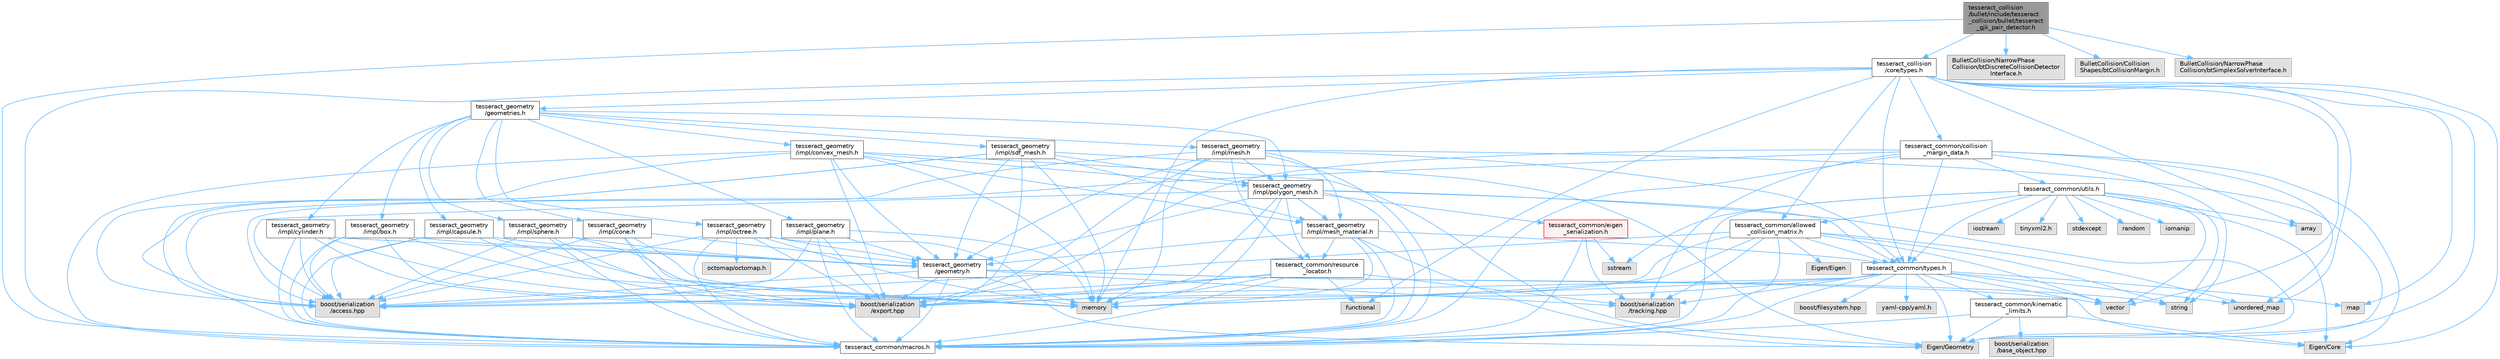digraph "tesseract_collision/bullet/include/tesseract_collision/bullet/tesseract_gjk_pair_detector.h"
{
 // LATEX_PDF_SIZE
  bgcolor="transparent";
  edge [fontname=Helvetica,fontsize=10,labelfontname=Helvetica,labelfontsize=10];
  node [fontname=Helvetica,fontsize=10,shape=box,height=0.2,width=0.4];
  Node1 [label="tesseract_collision\l/bullet/include/tesseract\l_collision/bullet/tesseract\l_gjk_pair_detector.h",height=0.2,width=0.4,color="gray40", fillcolor="grey60", style="filled", fontcolor="black",tooltip=" "];
  Node1 -> Node2 [color="steelblue1",style="solid"];
  Node2 [label="tesseract_common/macros.h",height=0.2,width=0.4,color="grey40", fillcolor="white", style="filled",URL="$de/d3c/macros_8h.html",tooltip="Common Tesseract Macros."];
  Node1 -> Node3 [color="steelblue1",style="solid"];
  Node3 [label="BulletCollision/NarrowPhase\lCollision/btDiscreteCollisionDetector\lInterface.h",height=0.2,width=0.4,color="grey60", fillcolor="#E0E0E0", style="filled",tooltip=" "];
  Node1 -> Node4 [color="steelblue1",style="solid"];
  Node4 [label="BulletCollision/Collision\lShapes/btCollisionMargin.h",height=0.2,width=0.4,color="grey60", fillcolor="#E0E0E0", style="filled",tooltip=" "];
  Node1 -> Node5 [color="steelblue1",style="solid"];
  Node5 [label="BulletCollision/NarrowPhase\lCollision/btSimplexSolverInterface.h",height=0.2,width=0.4,color="grey60", fillcolor="#E0E0E0", style="filled",tooltip=" "];
  Node1 -> Node6 [color="steelblue1",style="solid"];
  Node6 [label="tesseract_collision\l/core/types.h",height=0.2,width=0.4,color="grey40", fillcolor="white", style="filled",URL="$d3/db3/tesseract__collision_2core_2include_2tesseract__collision_2core_2types_8h.html",tooltip="Tesseracts Collision Common Types."];
  Node6 -> Node2 [color="steelblue1",style="solid"];
  Node6 -> Node7 [color="steelblue1",style="solid"];
  Node7 [label="Eigen/Core",height=0.2,width=0.4,color="grey60", fillcolor="#E0E0E0", style="filled",tooltip=" "];
  Node6 -> Node8 [color="steelblue1",style="solid"];
  Node8 [label="Eigen/Geometry",height=0.2,width=0.4,color="grey60", fillcolor="#E0E0E0", style="filled",tooltip=" "];
  Node6 -> Node9 [color="steelblue1",style="solid"];
  Node9 [label="vector",height=0.2,width=0.4,color="grey60", fillcolor="#E0E0E0", style="filled",tooltip=" "];
  Node6 -> Node10 [color="steelblue1",style="solid"];
  Node10 [label="memory",height=0.2,width=0.4,color="grey60", fillcolor="#E0E0E0", style="filled",tooltip=" "];
  Node6 -> Node11 [color="steelblue1",style="solid"];
  Node11 [label="map",height=0.2,width=0.4,color="grey60", fillcolor="#E0E0E0", style="filled",tooltip=" "];
  Node6 -> Node12 [color="steelblue1",style="solid"];
  Node12 [label="array",height=0.2,width=0.4,color="grey60", fillcolor="#E0E0E0", style="filled",tooltip=" "];
  Node6 -> Node13 [color="steelblue1",style="solid"];
  Node13 [label="unordered_map",height=0.2,width=0.4,color="grey60", fillcolor="#E0E0E0", style="filled",tooltip=" "];
  Node6 -> Node14 [color="steelblue1",style="solid"];
  Node14 [label="functional",height=0.2,width=0.4,color="grey60", fillcolor="#E0E0E0", style="filled",tooltip=" "];
  Node6 -> Node15 [color="steelblue1",style="solid"];
  Node15 [label="tesseract_geometry\l/geometries.h",height=0.2,width=0.4,color="grey40", fillcolor="white", style="filled",URL="$d4/ddb/geometries_8h.html",tooltip="Tesseract Geometries."];
  Node15 -> Node16 [color="steelblue1",style="solid"];
  Node16 [label="tesseract_geometry\l/impl/box.h",height=0.2,width=0.4,color="grey40", fillcolor="white", style="filled",URL="$df/d9e/tesseract__geometry_2include_2tesseract__geometry_2impl_2box_8h.html",tooltip="Tesseract Box Geometry."];
  Node16 -> Node2 [color="steelblue1",style="solid"];
  Node16 -> Node17 [color="steelblue1",style="solid"];
  Node17 [label="boost/serialization\l/access.hpp",height=0.2,width=0.4,color="grey60", fillcolor="#E0E0E0", style="filled",tooltip=" "];
  Node16 -> Node18 [color="steelblue1",style="solid"];
  Node18 [label="boost/serialization\l/export.hpp",height=0.2,width=0.4,color="grey60", fillcolor="#E0E0E0", style="filled",tooltip=" "];
  Node16 -> Node10 [color="steelblue1",style="solid"];
  Node16 -> Node19 [color="steelblue1",style="solid"];
  Node19 [label="tesseract_geometry\l/geometry.h",height=0.2,width=0.4,color="grey40", fillcolor="white", style="filled",URL="$d0/da6/tesseract__geometry_2include_2tesseract__geometry_2geometry_8h.html",tooltip="Tesseract Geometries."];
  Node19 -> Node2 [color="steelblue1",style="solid"];
  Node19 -> Node17 [color="steelblue1",style="solid"];
  Node19 -> Node18 [color="steelblue1",style="solid"];
  Node19 -> Node10 [color="steelblue1",style="solid"];
  Node19 -> Node20 [color="steelblue1",style="solid"];
  Node20 [label="string",height=0.2,width=0.4,color="grey60", fillcolor="#E0E0E0", style="filled",tooltip=" "];
  Node19 -> Node9 [color="steelblue1",style="solid"];
  Node19 -> Node21 [color="steelblue1",style="solid"];
  Node21 [label="boost/serialization\l/tracking.hpp",height=0.2,width=0.4,color="grey60", fillcolor="#E0E0E0", style="filled",tooltip=" "];
  Node15 -> Node22 [color="steelblue1",style="solid"];
  Node22 [label="tesseract_geometry\l/impl/capsule.h",height=0.2,width=0.4,color="grey40", fillcolor="white", style="filled",URL="$d8/d2b/tesseract__geometry_2include_2tesseract__geometry_2impl_2capsule_8h.html",tooltip="Tesseract Capsule Geometry."];
  Node22 -> Node2 [color="steelblue1",style="solid"];
  Node22 -> Node17 [color="steelblue1",style="solid"];
  Node22 -> Node18 [color="steelblue1",style="solid"];
  Node22 -> Node10 [color="steelblue1",style="solid"];
  Node22 -> Node19 [color="steelblue1",style="solid"];
  Node15 -> Node23 [color="steelblue1",style="solid"];
  Node23 [label="tesseract_geometry\l/impl/cone.h",height=0.2,width=0.4,color="grey40", fillcolor="white", style="filled",URL="$dc/df2/tesseract__geometry_2include_2tesseract__geometry_2impl_2cone_8h.html",tooltip="Tesseract Cone Geometry."];
  Node23 -> Node2 [color="steelblue1",style="solid"];
  Node23 -> Node17 [color="steelblue1",style="solid"];
  Node23 -> Node18 [color="steelblue1",style="solid"];
  Node23 -> Node10 [color="steelblue1",style="solid"];
  Node23 -> Node19 [color="steelblue1",style="solid"];
  Node15 -> Node24 [color="steelblue1",style="solid"];
  Node24 [label="tesseract_geometry\l/impl/convex_mesh.h",height=0.2,width=0.4,color="grey40", fillcolor="white", style="filled",URL="$de/dd2/tesseract__geometry_2include_2tesseract__geometry_2impl_2convex__mesh_8h.html",tooltip="Tesseract Convex Mesh Geometry."];
  Node24 -> Node2 [color="steelblue1",style="solid"];
  Node24 -> Node17 [color="steelblue1",style="solid"];
  Node24 -> Node18 [color="steelblue1",style="solid"];
  Node24 -> Node8 [color="steelblue1",style="solid"];
  Node24 -> Node10 [color="steelblue1",style="solid"];
  Node24 -> Node19 [color="steelblue1",style="solid"];
  Node24 -> Node25 [color="steelblue1",style="solid"];
  Node25 [label="tesseract_geometry\l/impl/mesh_material.h",height=0.2,width=0.4,color="grey40", fillcolor="white", style="filled",URL="$df/d8e/mesh__material_8h.html",tooltip="Tesseract Mesh Material read from a mesh file."];
  Node25 -> Node2 [color="steelblue1",style="solid"];
  Node25 -> Node26 [color="steelblue1",style="solid"];
  Node26 [label="tesseract_common/resource\l_locator.h",height=0.2,width=0.4,color="grey40", fillcolor="white", style="filled",URL="$d3/d95/resource__locator_8h.html",tooltip="Locate and retrieve resource data."];
  Node26 -> Node2 [color="steelblue1",style="solid"];
  Node26 -> Node17 [color="steelblue1",style="solid"];
  Node26 -> Node14 [color="steelblue1",style="solid"];
  Node26 -> Node10 [color="steelblue1",style="solid"];
  Node26 -> Node18 [color="steelblue1",style="solid"];
  Node26 -> Node21 [color="steelblue1",style="solid"];
  Node25 -> Node8 [color="steelblue1",style="solid"];
  Node25 -> Node10 [color="steelblue1",style="solid"];
  Node25 -> Node19 [color="steelblue1",style="solid"];
  Node25 -> Node27 [color="steelblue1",style="solid"];
  Node27 [label="tesseract_common/types.h",height=0.2,width=0.4,color="grey40", fillcolor="white", style="filled",URL="$dd/ddb/tesseract__common_2include_2tesseract__common_2types_8h.html",tooltip="Common Tesseract Types."];
  Node27 -> Node2 [color="steelblue1",style="solid"];
  Node27 -> Node17 [color="steelblue1",style="solid"];
  Node27 -> Node7 [color="steelblue1",style="solid"];
  Node27 -> Node8 [color="steelblue1",style="solid"];
  Node27 -> Node9 [color="steelblue1",style="solid"];
  Node27 -> Node10 [color="steelblue1",style="solid"];
  Node27 -> Node11 [color="steelblue1",style="solid"];
  Node27 -> Node13 [color="steelblue1",style="solid"];
  Node27 -> Node28 [color="steelblue1",style="solid"];
  Node28 [label="boost/filesystem.hpp",height=0.2,width=0.4,color="grey60", fillcolor="#E0E0E0", style="filled",tooltip=" "];
  Node27 -> Node29 [color="steelblue1",style="solid"];
  Node29 [label="yaml-cpp/yaml.h",height=0.2,width=0.4,color="grey60", fillcolor="#E0E0E0", style="filled",tooltip=" "];
  Node27 -> Node30 [color="steelblue1",style="solid"];
  Node30 [label="tesseract_common/kinematic\l_limits.h",height=0.2,width=0.4,color="grey40", fillcolor="white", style="filled",URL="$d9/dc2/kinematic__limits_8h.html",tooltip="Common Tesseract Kinematic Limits and Related Utility Functions."];
  Node30 -> Node2 [color="steelblue1",style="solid"];
  Node30 -> Node7 [color="steelblue1",style="solid"];
  Node30 -> Node8 [color="steelblue1",style="solid"];
  Node30 -> Node31 [color="steelblue1",style="solid"];
  Node31 [label="boost/serialization\l/base_object.hpp",height=0.2,width=0.4,color="grey60", fillcolor="#E0E0E0", style="filled",tooltip=" "];
  Node27 -> Node18 [color="steelblue1",style="solid"];
  Node27 -> Node21 [color="steelblue1",style="solid"];
  Node24 -> Node32 [color="steelblue1",style="solid"];
  Node32 [label="tesseract_geometry\l/impl/polygon_mesh.h",height=0.2,width=0.4,color="grey40", fillcolor="white", style="filled",URL="$d2/deb/polygon__mesh_8h.html",tooltip="Tesseract Polygon Mesh Geometry."];
  Node32 -> Node2 [color="steelblue1",style="solid"];
  Node32 -> Node17 [color="steelblue1",style="solid"];
  Node32 -> Node18 [color="steelblue1",style="solid"];
  Node32 -> Node8 [color="steelblue1",style="solid"];
  Node32 -> Node10 [color="steelblue1",style="solid"];
  Node32 -> Node33 [color="steelblue1",style="solid"];
  Node33 [label="tesseract_common/eigen\l_serialization.h",height=0.2,width=0.4,color="red", fillcolor="#FFF0F0", style="filled",URL="$d1/df1/eigen__serialization_8h.html",tooltip=" "];
  Node33 -> Node2 [color="steelblue1",style="solid"];
  Node33 -> Node37 [color="steelblue1",style="solid"];
  Node37 [label="sstream",height=0.2,width=0.4,color="grey60", fillcolor="#E0E0E0", style="filled",tooltip=" "];
  Node33 -> Node21 [color="steelblue1",style="solid"];
  Node32 -> Node27 [color="steelblue1",style="solid"];
  Node32 -> Node26 [color="steelblue1",style="solid"];
  Node32 -> Node19 [color="steelblue1",style="solid"];
  Node32 -> Node25 [color="steelblue1",style="solid"];
  Node15 -> Node43 [color="steelblue1",style="solid"];
  Node43 [label="tesseract_geometry\l/impl/cylinder.h",height=0.2,width=0.4,color="grey40", fillcolor="white", style="filled",URL="$d8/d3b/tesseract__geometry_2include_2tesseract__geometry_2impl_2cylinder_8h.html",tooltip="Tesseract Cylinder Geometry."];
  Node43 -> Node2 [color="steelblue1",style="solid"];
  Node43 -> Node17 [color="steelblue1",style="solid"];
  Node43 -> Node18 [color="steelblue1",style="solid"];
  Node43 -> Node10 [color="steelblue1",style="solid"];
  Node43 -> Node19 [color="steelblue1",style="solid"];
  Node15 -> Node44 [color="steelblue1",style="solid"];
  Node44 [label="tesseract_geometry\l/impl/mesh.h",height=0.2,width=0.4,color="grey40", fillcolor="white", style="filled",URL="$d5/d93/tesseract__geometry_2include_2tesseract__geometry_2impl_2mesh_8h.html",tooltip="Tesseract Mesh Geometry."];
  Node44 -> Node2 [color="steelblue1",style="solid"];
  Node44 -> Node26 [color="steelblue1",style="solid"];
  Node44 -> Node17 [color="steelblue1",style="solid"];
  Node44 -> Node18 [color="steelblue1",style="solid"];
  Node44 -> Node8 [color="steelblue1",style="solid"];
  Node44 -> Node10 [color="steelblue1",style="solid"];
  Node44 -> Node27 [color="steelblue1",style="solid"];
  Node44 -> Node19 [color="steelblue1",style="solid"];
  Node44 -> Node25 [color="steelblue1",style="solid"];
  Node44 -> Node32 [color="steelblue1",style="solid"];
  Node15 -> Node45 [color="steelblue1",style="solid"];
  Node45 [label="tesseract_geometry\l/impl/octree.h",height=0.2,width=0.4,color="grey40", fillcolor="white", style="filled",URL="$df/d5e/tesseract__geometry_2include_2tesseract__geometry_2impl_2octree_8h.html",tooltip="Tesseract Octree Geometry."];
  Node45 -> Node2 [color="steelblue1",style="solid"];
  Node45 -> Node17 [color="steelblue1",style="solid"];
  Node45 -> Node18 [color="steelblue1",style="solid"];
  Node45 -> Node8 [color="steelblue1",style="solid"];
  Node45 -> Node10 [color="steelblue1",style="solid"];
  Node45 -> Node46 [color="steelblue1",style="solid"];
  Node46 [label="octomap/octomap.h",height=0.2,width=0.4,color="grey60", fillcolor="#E0E0E0", style="filled",tooltip=" "];
  Node45 -> Node19 [color="steelblue1",style="solid"];
  Node15 -> Node47 [color="steelblue1",style="solid"];
  Node47 [label="tesseract_geometry\l/impl/plane.h",height=0.2,width=0.4,color="grey40", fillcolor="white", style="filled",URL="$db/d8b/plane_8h.html",tooltip="Tesseract Plane Geometry."];
  Node47 -> Node2 [color="steelblue1",style="solid"];
  Node47 -> Node17 [color="steelblue1",style="solid"];
  Node47 -> Node18 [color="steelblue1",style="solid"];
  Node47 -> Node10 [color="steelblue1",style="solid"];
  Node47 -> Node19 [color="steelblue1",style="solid"];
  Node15 -> Node32 [color="steelblue1",style="solid"];
  Node15 -> Node48 [color="steelblue1",style="solid"];
  Node48 [label="tesseract_geometry\l/impl/sdf_mesh.h",height=0.2,width=0.4,color="grey40", fillcolor="white", style="filled",URL="$d2/d17/tesseract__geometry_2include_2tesseract__geometry_2impl_2sdf__mesh_8h.html",tooltip="Tesseract SDF Mesh Geometry."];
  Node48 -> Node2 [color="steelblue1",style="solid"];
  Node48 -> Node17 [color="steelblue1",style="solid"];
  Node48 -> Node18 [color="steelblue1",style="solid"];
  Node48 -> Node8 [color="steelblue1",style="solid"];
  Node48 -> Node10 [color="steelblue1",style="solid"];
  Node48 -> Node19 [color="steelblue1",style="solid"];
  Node48 -> Node25 [color="steelblue1",style="solid"];
  Node48 -> Node32 [color="steelblue1",style="solid"];
  Node15 -> Node49 [color="steelblue1",style="solid"];
  Node49 [label="tesseract_geometry\l/impl/sphere.h",height=0.2,width=0.4,color="grey40", fillcolor="white", style="filled",URL="$d8/db6/tesseract__geometry_2include_2tesseract__geometry_2impl_2sphere_8h.html",tooltip="Tesseract Sphere Geometry."];
  Node49 -> Node2 [color="steelblue1",style="solid"];
  Node49 -> Node17 [color="steelblue1",style="solid"];
  Node49 -> Node18 [color="steelblue1",style="solid"];
  Node49 -> Node10 [color="steelblue1",style="solid"];
  Node49 -> Node19 [color="steelblue1",style="solid"];
  Node6 -> Node27 [color="steelblue1",style="solid"];
  Node6 -> Node50 [color="steelblue1",style="solid"];
  Node50 [label="tesseract_common/collision\l_margin_data.h",height=0.2,width=0.4,color="grey40", fillcolor="white", style="filled",URL="$d4/da8/collision__margin__data_8h.html",tooltip="This is used to store collision margin information."];
  Node50 -> Node2 [color="steelblue1",style="solid"];
  Node50 -> Node17 [color="steelblue1",style="solid"];
  Node50 -> Node7 [color="steelblue1",style="solid"];
  Node50 -> Node20 [color="steelblue1",style="solid"];
  Node50 -> Node13 [color="steelblue1",style="solid"];
  Node50 -> Node27 [color="steelblue1",style="solid"];
  Node50 -> Node51 [color="steelblue1",style="solid"];
  Node51 [label="tesseract_common/utils.h",height=0.2,width=0.4,color="grey40", fillcolor="white", style="filled",URL="$dc/d79/tesseract__common_2include_2tesseract__common_2utils_8h.html",tooltip="Common Tesseract Utility Functions."];
  Node51 -> Node2 [color="steelblue1",style="solid"];
  Node51 -> Node12 [color="steelblue1",style="solid"];
  Node51 -> Node9 [color="steelblue1",style="solid"];
  Node51 -> Node20 [color="steelblue1",style="solid"];
  Node51 -> Node37 [color="steelblue1",style="solid"];
  Node51 -> Node52 [color="steelblue1",style="solid"];
  Node52 [label="stdexcept",height=0.2,width=0.4,color="grey60", fillcolor="#E0E0E0", style="filled",tooltip=" "];
  Node51 -> Node53 [color="steelblue1",style="solid"];
  Node53 [label="random",height=0.2,width=0.4,color="grey60", fillcolor="#E0E0E0", style="filled",tooltip=" "];
  Node51 -> Node54 [color="steelblue1",style="solid"];
  Node54 [label="iomanip",height=0.2,width=0.4,color="grey60", fillcolor="#E0E0E0", style="filled",tooltip=" "];
  Node51 -> Node7 [color="steelblue1",style="solid"];
  Node51 -> Node55 [color="steelblue1",style="solid"];
  Node55 [label="iostream",height=0.2,width=0.4,color="grey60", fillcolor="#E0E0E0", style="filled",tooltip=" "];
  Node51 -> Node56 [color="steelblue1",style="solid"];
  Node56 [label="tinyxml2.h",height=0.2,width=0.4,color="grey60", fillcolor="#E0E0E0", style="filled",tooltip=" "];
  Node51 -> Node57 [color="steelblue1",style="solid"];
  Node57 [label="tesseract_common/allowed\l_collision_matrix.h",height=0.2,width=0.4,color="grey40", fillcolor="white", style="filled",URL="$d2/d01/allowed__collision__matrix_8h.html",tooltip=" "];
  Node57 -> Node2 [color="steelblue1",style="solid"];
  Node57 -> Node17 [color="steelblue1",style="solid"];
  Node57 -> Node20 [color="steelblue1",style="solid"];
  Node57 -> Node9 [color="steelblue1",style="solid"];
  Node57 -> Node10 [color="steelblue1",style="solid"];
  Node57 -> Node58 [color="steelblue1",style="solid"];
  Node58 [label="Eigen/Eigen",height=0.2,width=0.4,color="grey60", fillcolor="#E0E0E0", style="filled",tooltip=" "];
  Node57 -> Node13 [color="steelblue1",style="solid"];
  Node57 -> Node27 [color="steelblue1",style="solid"];
  Node57 -> Node18 [color="steelblue1",style="solid"];
  Node57 -> Node21 [color="steelblue1",style="solid"];
  Node51 -> Node27 [color="steelblue1",style="solid"];
  Node50 -> Node18 [color="steelblue1",style="solid"];
  Node50 -> Node21 [color="steelblue1",style="solid"];
  Node6 -> Node57 [color="steelblue1",style="solid"];
}
